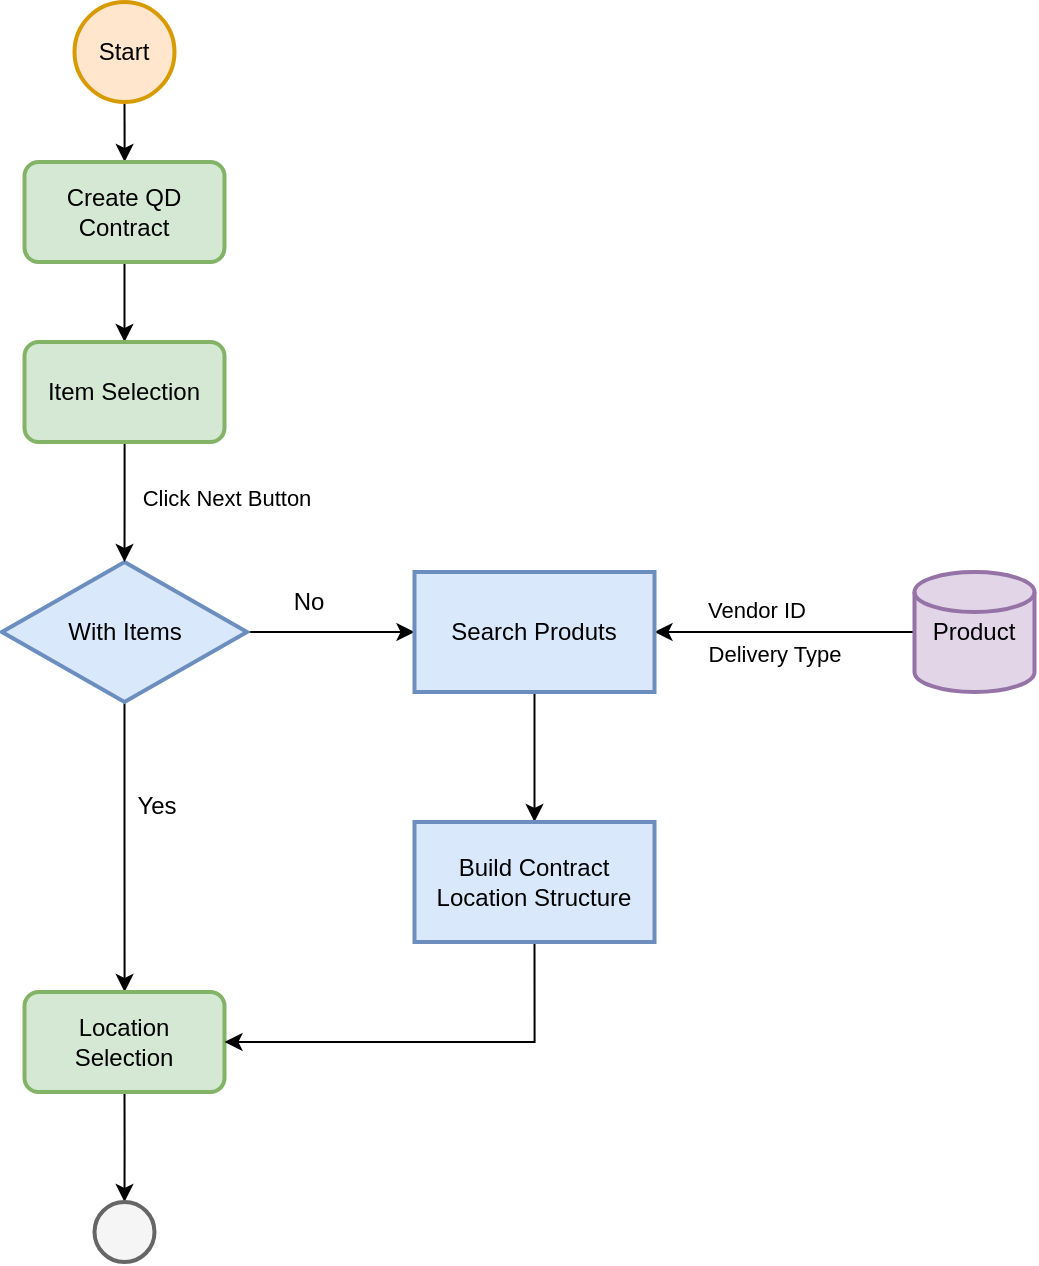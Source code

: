 <mxfile version="14.7.0" type="github">
  <diagram id="DPkHYP2_6Zv_BoQQO5gS" name="Page-1">
    <mxGraphModel dx="1422" dy="882" grid="1" gridSize="10" guides="1" tooltips="1" connect="1" arrows="1" fold="1" page="1" pageScale="1" pageWidth="827" pageHeight="1169" math="0" shadow="0">
      <root>
        <mxCell id="0" />
        <mxCell id="1" parent="0" />
        <mxCell id="nAqRNeUWXOQjpgPWceuK-2" style="edgeStyle=orthogonalEdgeStyle;rounded=0;orthogonalLoop=1;jettySize=auto;html=1;exitX=0.5;exitY=1;exitDx=0;exitDy=0;exitPerimeter=0;" parent="1" source="nAqRNeUWXOQjpgPWceuK-1" target="nAqRNeUWXOQjpgPWceuK-5" edge="1">
          <mxGeometry relative="1" as="geometry">
            <mxPoint x="266.25" y="120" as="targetPoint" />
          </mxGeometry>
        </mxCell>
        <mxCell id="nAqRNeUWXOQjpgPWceuK-1" value="Start" style="strokeWidth=2;html=1;shape=mxgraph.flowchart.start_2;whiteSpace=wrap;fillColor=#ffe6cc;strokeColor=#d79b00;" parent="1" vertex="1">
          <mxGeometry x="76.25" y="40" width="50" height="50" as="geometry" />
        </mxCell>
        <mxCell id="m7uGYO3cP5e8wy7FhjBA-26" value="" style="edgeStyle=orthogonalEdgeStyle;rounded=0;orthogonalLoop=1;jettySize=auto;html=1;" edge="1" parent="1" source="nAqRNeUWXOQjpgPWceuK-4" target="m7uGYO3cP5e8wy7FhjBA-24">
          <mxGeometry relative="1" as="geometry" />
        </mxCell>
        <mxCell id="m7uGYO3cP5e8wy7FhjBA-27" value="&lt;font style=&quot;font-size: 12px&quot;&gt;Yes&lt;/font&gt;" style="edgeLabel;html=1;align=center;verticalAlign=middle;resizable=0;points=[];" vertex="1" connectable="0" parent="m7uGYO3cP5e8wy7FhjBA-26">
          <mxGeometry x="-0.328" y="2" relative="1" as="geometry">
            <mxPoint x="13" y="3" as="offset" />
          </mxGeometry>
        </mxCell>
        <mxCell id="m7uGYO3cP5e8wy7FhjBA-28" value="" style="edgeStyle=orthogonalEdgeStyle;rounded=0;orthogonalLoop=1;jettySize=auto;html=1;" edge="1" parent="1" source="nAqRNeUWXOQjpgPWceuK-4" target="nAqRNeUWXOQjpgPWceuK-7">
          <mxGeometry relative="1" as="geometry" />
        </mxCell>
        <mxCell id="m7uGYO3cP5e8wy7FhjBA-33" value="No" style="edgeLabel;html=1;align=center;verticalAlign=middle;resizable=0;points=[];fontSize=12;" vertex="1" connectable="0" parent="m7uGYO3cP5e8wy7FhjBA-28">
          <mxGeometry x="-0.266" y="-3" relative="1" as="geometry">
            <mxPoint y="-18" as="offset" />
          </mxGeometry>
        </mxCell>
        <mxCell id="nAqRNeUWXOQjpgPWceuK-4" value="With Items" style="strokeWidth=2;html=1;shape=mxgraph.flowchart.decision;whiteSpace=wrap;fillColor=#dae8fc;strokeColor=#6c8ebf;" parent="1" vertex="1">
          <mxGeometry x="40" y="320" width="122.5" height="70" as="geometry" />
        </mxCell>
        <mxCell id="nAqRNeUWXOQjpgPWceuK-6" style="edgeStyle=orthogonalEdgeStyle;rounded=0;orthogonalLoop=1;jettySize=auto;html=1;exitX=0.5;exitY=1;exitDx=0;exitDy=0;entryX=0.5;entryY=0;entryDx=0;entryDy=0;" parent="1" source="nAqRNeUWXOQjpgPWceuK-5" target="m7uGYO3cP5e8wy7FhjBA-1" edge="1">
          <mxGeometry relative="1" as="geometry" />
        </mxCell>
        <mxCell id="nAqRNeUWXOQjpgPWceuK-5" value="Create QD Contract" style="rounded=1;whiteSpace=wrap;html=1;absoluteArcSize=1;arcSize=14;strokeWidth=2;fillColor=#d5e8d4;strokeColor=#82b366;" parent="1" vertex="1">
          <mxGeometry x="51.25" y="120" width="100" height="50" as="geometry" />
        </mxCell>
        <mxCell id="m7uGYO3cP5e8wy7FhjBA-30" value="" style="edgeStyle=orthogonalEdgeStyle;rounded=0;orthogonalLoop=1;jettySize=auto;html=1;" edge="1" parent="1" source="m7uGYO3cP5e8wy7FhjBA-29" target="nAqRNeUWXOQjpgPWceuK-7">
          <mxGeometry relative="1" as="geometry" />
        </mxCell>
        <mxCell id="m7uGYO3cP5e8wy7FhjBA-31" value="Vendor ID" style="edgeLabel;html=1;align=center;verticalAlign=middle;resizable=0;points=[];" vertex="1" connectable="0" parent="m7uGYO3cP5e8wy7FhjBA-30">
          <mxGeometry x="-0.22" y="-1" relative="1" as="geometry">
            <mxPoint x="-29" y="-10" as="offset" />
          </mxGeometry>
        </mxCell>
        <mxCell id="m7uGYO3cP5e8wy7FhjBA-32" value="Delivery Type" style="edgeLabel;html=1;align=center;verticalAlign=middle;resizable=0;points=[];" vertex="1" connectable="0" parent="m7uGYO3cP5e8wy7FhjBA-30">
          <mxGeometry x="0.22" y="2" relative="1" as="geometry">
            <mxPoint x="9" y="9" as="offset" />
          </mxGeometry>
        </mxCell>
        <mxCell id="m7uGYO3cP5e8wy7FhjBA-35" value="" style="edgeStyle=orthogonalEdgeStyle;rounded=0;orthogonalLoop=1;jettySize=auto;html=1;fontSize=12;" edge="1" parent="1" source="nAqRNeUWXOQjpgPWceuK-7" target="m7uGYO3cP5e8wy7FhjBA-34">
          <mxGeometry relative="1" as="geometry" />
        </mxCell>
        <mxCell id="nAqRNeUWXOQjpgPWceuK-7" value="Search Produts" style="whiteSpace=wrap;html=1;strokeColor=#6c8ebf;strokeWidth=2;fillColor=#dae8fc;" parent="1" vertex="1">
          <mxGeometry x="246.25" y="325" width="120" height="60" as="geometry" />
        </mxCell>
        <mxCell id="nAqRNeUWXOQjpgPWceuK-30" value="" style="edgeStyle=orthogonalEdgeStyle;rounded=0;orthogonalLoop=1;jettySize=auto;html=1;fontSize=12;exitX=0.5;exitY=1;exitDx=0;exitDy=0;" parent="1" source="m7uGYO3cP5e8wy7FhjBA-24" edge="1">
          <mxGeometry relative="1" as="geometry">
            <mxPoint x="101.25" y="650" as="sourcePoint" />
            <mxPoint x="101.25" y="640" as="targetPoint" />
          </mxGeometry>
        </mxCell>
        <mxCell id="m7uGYO3cP5e8wy7FhjBA-22" value="" style="edgeStyle=orthogonalEdgeStyle;rounded=0;orthogonalLoop=1;jettySize=auto;html=1;" edge="1" parent="1" source="m7uGYO3cP5e8wy7FhjBA-1" target="nAqRNeUWXOQjpgPWceuK-4">
          <mxGeometry relative="1" as="geometry" />
        </mxCell>
        <mxCell id="m7uGYO3cP5e8wy7FhjBA-23" value="Click Next Button" style="edgeLabel;html=1;align=center;verticalAlign=middle;resizable=0;points=[];" vertex="1" connectable="0" parent="m7uGYO3cP5e8wy7FhjBA-22">
          <mxGeometry x="-0.363" y="1" relative="1" as="geometry">
            <mxPoint x="49" y="9" as="offset" />
          </mxGeometry>
        </mxCell>
        <mxCell id="m7uGYO3cP5e8wy7FhjBA-1" value="Item Selection" style="rounded=1;whiteSpace=wrap;html=1;absoluteArcSize=1;arcSize=14;strokeWidth=2;fillColor=#d5e8d4;strokeColor=#82b366;" vertex="1" parent="1">
          <mxGeometry x="51.25" y="210" width="100" height="50" as="geometry" />
        </mxCell>
        <mxCell id="m7uGYO3cP5e8wy7FhjBA-24" value="Location Selection" style="rounded=1;whiteSpace=wrap;html=1;absoluteArcSize=1;arcSize=14;strokeWidth=2;fillColor=#d5e8d4;strokeColor=#82b366;" vertex="1" parent="1">
          <mxGeometry x="51.25" y="535" width="100" height="50" as="geometry" />
        </mxCell>
        <mxCell id="m7uGYO3cP5e8wy7FhjBA-29" value="Product" style="strokeWidth=2;html=1;shape=mxgraph.flowchart.database;whiteSpace=wrap;fillColor=#e1d5e7;strokeColor=#9673a6;" vertex="1" parent="1">
          <mxGeometry x="496.25" y="325" width="60" height="60" as="geometry" />
        </mxCell>
        <mxCell id="m7uGYO3cP5e8wy7FhjBA-36" style="edgeStyle=orthogonalEdgeStyle;rounded=0;orthogonalLoop=1;jettySize=auto;html=1;entryX=1;entryY=0.5;entryDx=0;entryDy=0;fontSize=12;exitX=0.5;exitY=1;exitDx=0;exitDy=0;" edge="1" parent="1" source="m7uGYO3cP5e8wy7FhjBA-34" target="m7uGYO3cP5e8wy7FhjBA-24">
          <mxGeometry relative="1" as="geometry" />
        </mxCell>
        <mxCell id="m7uGYO3cP5e8wy7FhjBA-34" value="Build Contract Location Structure" style="whiteSpace=wrap;html=1;strokeColor=#6c8ebf;strokeWidth=2;fillColor=#dae8fc;" vertex="1" parent="1">
          <mxGeometry x="246.25" y="450" width="120" height="60" as="geometry" />
        </mxCell>
        <mxCell id="m7uGYO3cP5e8wy7FhjBA-40" value="" style="strokeWidth=2;html=1;shape=mxgraph.flowchart.start_2;whiteSpace=wrap;fontSize=12;fillColor=#f5f5f5;strokeColor=#666666;fontColor=#333333;" vertex="1" parent="1">
          <mxGeometry x="86.25" y="640" width="30" height="30" as="geometry" />
        </mxCell>
      </root>
    </mxGraphModel>
  </diagram>
</mxfile>
